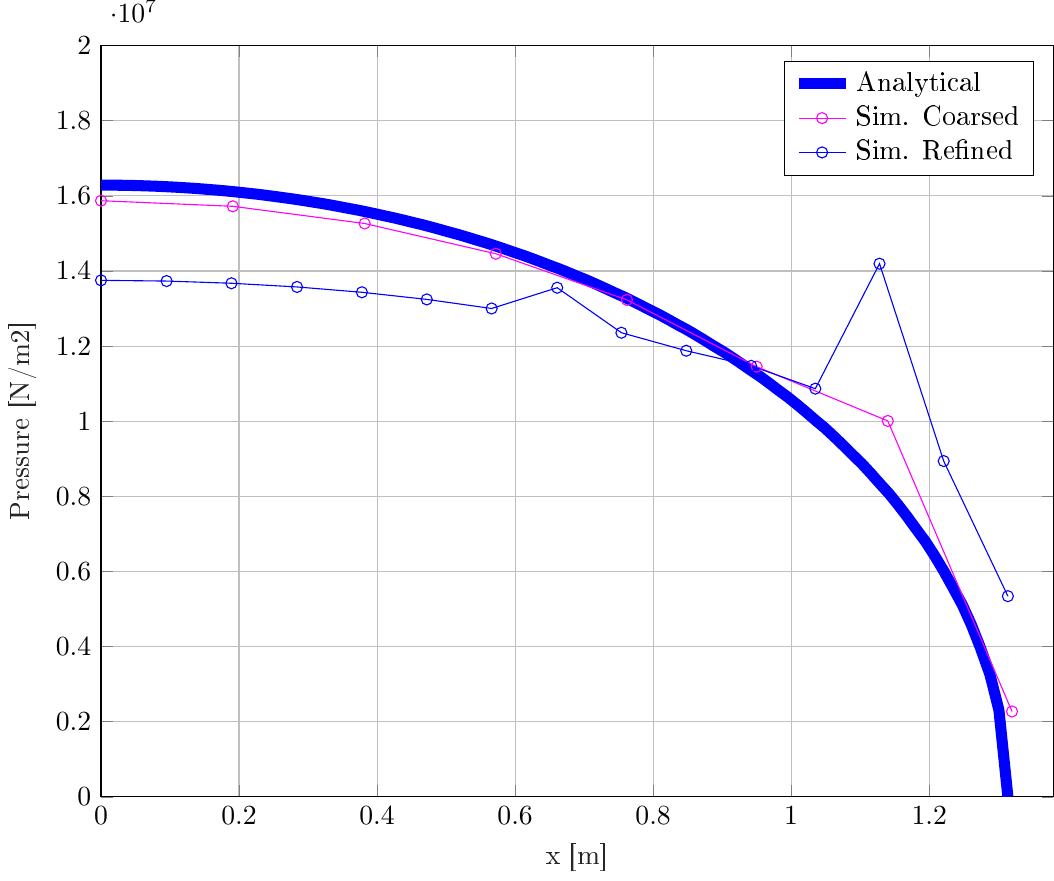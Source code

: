 % This file was created by matlab2tikz.
%
%The latest updates can be retrieved from
%  http://www.mathworks.com/matlabcentral/fileexchange/22022-matlab2tikz-matlab2tikz
%where you can also make suggestions and rate matlab2tikz.
%
\documentclass[tikz]{standalone}
\usepackage[T1]{fontenc}
\usepackage[utf8]{inputenc}
\usepackage{pgfplots}
\usepackage{grffile}
\pgfplotsset{compat=newest}
\usetikzlibrary{plotmarks}
\usetikzlibrary{arrows.meta}
\usepgfplotslibrary{patchplots}
\usepackage{amsmath}

\begin{document}
\definecolor{mycolor1}{rgb}{1.0,0.0,1.0}%
%
\begin{tikzpicture}

\begin{axis}[%
width=4.762in,
height=3.756in,
at={(0.799in,0.507in)},
scale only axis,
xmin=0,
xmax=1.38,
xlabel style={font=\color{white!15!black}},
xlabel={x [m]},
ymin=0,
ymax=20000000,
ylabel style={font=\color{white!15!black}},
ylabel={Pressure [N/m2]},
axis background/.style={fill=white},
xmajorgrids,
ymajorgrids,
legend style={legend cell align=left, align=left, legend plot pos=left, draw=black}
]
\addplot [color=blue, line width=4.0pt]
  table[row sep=crcr]{%
0	16285824.775\\
0.013	16284993.929\\
0.027	16282501.137\\
0.04	16278345.636\\
0.053	16272526.151\\
0.066	16265040.897\\
0.08	16255887.572\\
0.093	16245063.357\\
0.106	16232564.909\\
0.119	16218388.358\\
0.133	16202529.299\\
0.146	16184982.785\\
0.159	16165743.323\\
0.173	16144804.859\\
0.186	16122160.775\\
0.199	16097803.872\\
0.212	16071726.363\\
0.226	16043919.859\\
0.239	16014375.352\\
0.252	15983083.204\\
0.265	15950033.131\\
0.279	15915214.179\\
0.292	15878614.713\\
0.305	15840222.391\\
0.319	15800024.143\\
0.332	15758006.149\\
0.345	15714153.811\\
0.358	15668451.727\\
0.372	15620883.663\\
0.385	15571432.518\\
0.398	15520080.29\\
0.411	15466808.046\\
0.425	15411595.874\\
0.438	15354422.847\\
0.451	15295266.978\\
0.465	15234105.165\\
0.478	15170913.15\\
0.491	15105665.453\\
0.504	15038335.316\\
0.518	14968894.639\\
0.531	14897313.909\\
0.544	14823562.123\\
0.558	14747606.711\\
0.571	14669413.441\\
0.584	14588946.331\\
0.597	14506167.542\\
0.611	14421037.264\\
0.624	14333513.601\\
0.637	14243552.431\\
0.65	14151107.268\\
0.664	14056129.102\\
0.677	13958566.225\\
0.69	13858364.05\\
0.704	13755464.898\\
0.717	13649807.776\\
0.73	13541328.126\\
0.743	13429957.553\\
0.757	13315623.518\\
0.77	13198249.005\\
0.783	13077752.149\\
0.796	12954045.819\\
0.81	12827037.157\\
0.823	12696627.061\\
0.836	12562709.602\\
0.85	12425171.376\\
0.863	12283890.762\\
0.876	12138737.089\\
0.889	11989569.688\\
0.903	11836236.811\\
0.916	11678574.388\\
0.929	11516404.602\\
0.942	11349534.243\\
0.956	11177752.79\\
0.969	11000830.182\\
0.982	10818514.19\\
0.996	10630527.325\\
1.009	10436563.155\\
1.022	10236281.898\\
1.035	10029305.113\\
1.049	9815209.236\\
1.062	9593517.655\\
1.075	9363690.884\\
1.088	9125114.262\\
1.102	8877082.345\\
1.115	8618778.856\\
1.128	8349250.524\\
1.142	8067372.373\\
1.155	7771800.758\\
1.168	7460908.416\\
1.181	7132692.276\\
1.195	6784638.617\\
1.208	6413518.578\\
1.221	6015064.197\\
1.234	5583426.49\\
1.248	5110203.791\\
1.261	4582531.129\\
1.274	3978803.545\\
1.288	3256998.786\\
1.301	2308913.57\\
1.314	0\\
};
\addlegendentry{Analytical}

\addplot [color=mycolor1, mark=o, mark options={solid, mycolor1}]
  table[row sep=crcr]{%
0	15870460\\
0.191	15721650\\
0.382	15263660\\
0.572	14458430\\
0.762	13230460\\
0.95	11451920\\
1.14	10006990\\
1.32	2272305\\
};
\addlegendentry{Sim. Coarsed}

\addplot [color=blue, mark=o, mark options={solid, blue}]
  table[row sep=crcr]{%
0	13750460\\
0.095	13731240\\
0.189	13673060\\
0.284	13574360\\
0.378	13432410\\
0.472	13243180\\
0.566	13001100\\
0.661	13553960\\
0.754	12355660\\
0.848	11876440\\
0.942	11473430\\
1.035	10865960\\
1.128	14193950\\
1.221	8938746\\
1.314	5341714\\
};
\addlegendentry{Sim. Refined}

\end{axis}
\end{tikzpicture}%
\end{document}